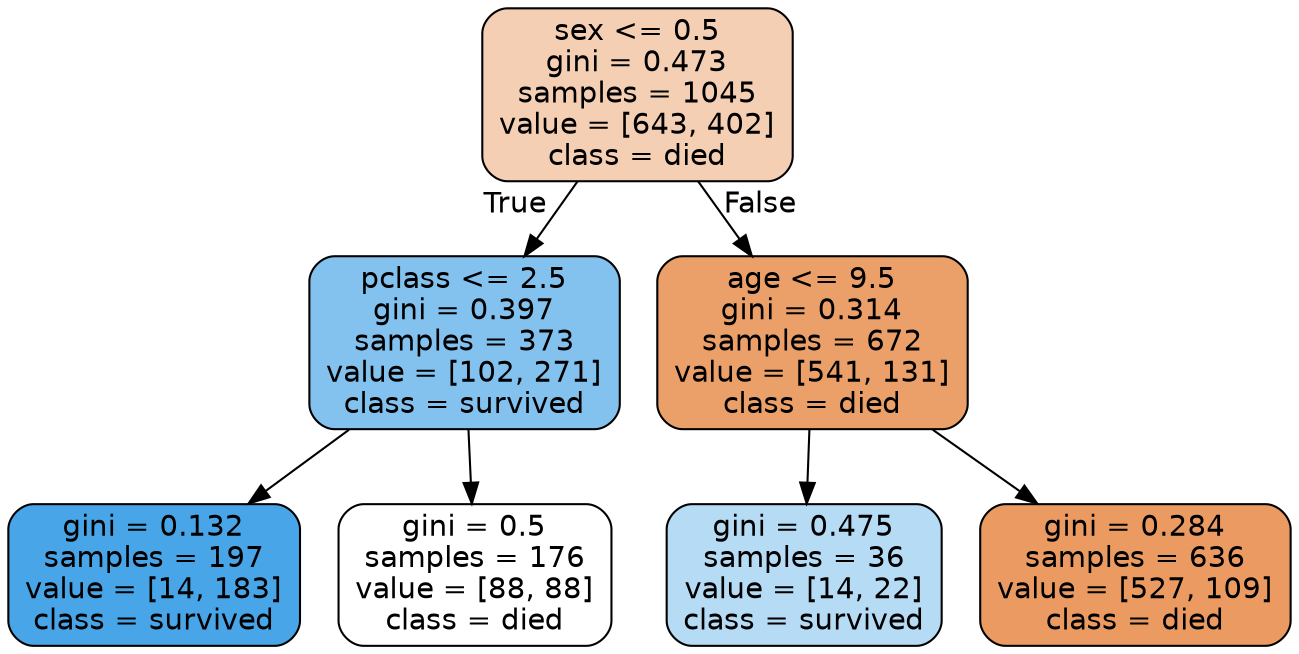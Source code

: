 digraph Tree {
node [shape=box, style="filled, rounded", color="black", fontname=helvetica] ;
edge [fontname=helvetica] ;
0 [label="sex <= 0.5\ngini = 0.473\nsamples = 1045\nvalue = [643, 402]\nclass = died", fillcolor="#e5813960"] ;
1 [label="pclass <= 2.5\ngini = 0.397\nsamples = 373\nvalue = [102, 271]\nclass = survived", fillcolor="#399de59f"] ;
0 -> 1 [labeldistance=2.5, labelangle=45, headlabel="True"] ;
2 [label="gini = 0.132\nsamples = 197\nvalue = [14, 183]\nclass = survived", fillcolor="#399de5eb"] ;
1 -> 2 ;
3 [label="gini = 0.5\nsamples = 176\nvalue = [88, 88]\nclass = died", fillcolor="#e5813900"] ;
1 -> 3 ;
4 [label="age <= 9.5\ngini = 0.314\nsamples = 672\nvalue = [541, 131]\nclass = died", fillcolor="#e58139c1"] ;
0 -> 4 [labeldistance=2.5, labelangle=-45, headlabel="False"] ;
5 [label="gini = 0.475\nsamples = 36\nvalue = [14, 22]\nclass = survived", fillcolor="#399de55d"] ;
4 -> 5 ;
6 [label="gini = 0.284\nsamples = 636\nvalue = [527, 109]\nclass = died", fillcolor="#e58139ca"] ;
4 -> 6 ;
}
